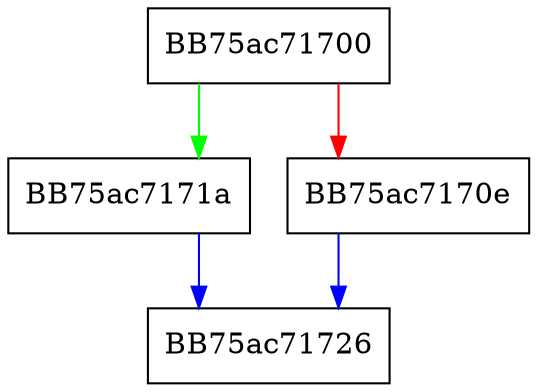 digraph GetSize {
  node [shape="box"];
  graph [splines=ortho];
  BB75ac71700 -> BB75ac7171a [color="green"];
  BB75ac71700 -> BB75ac7170e [color="red"];
  BB75ac7170e -> BB75ac71726 [color="blue"];
  BB75ac7171a -> BB75ac71726 [color="blue"];
}